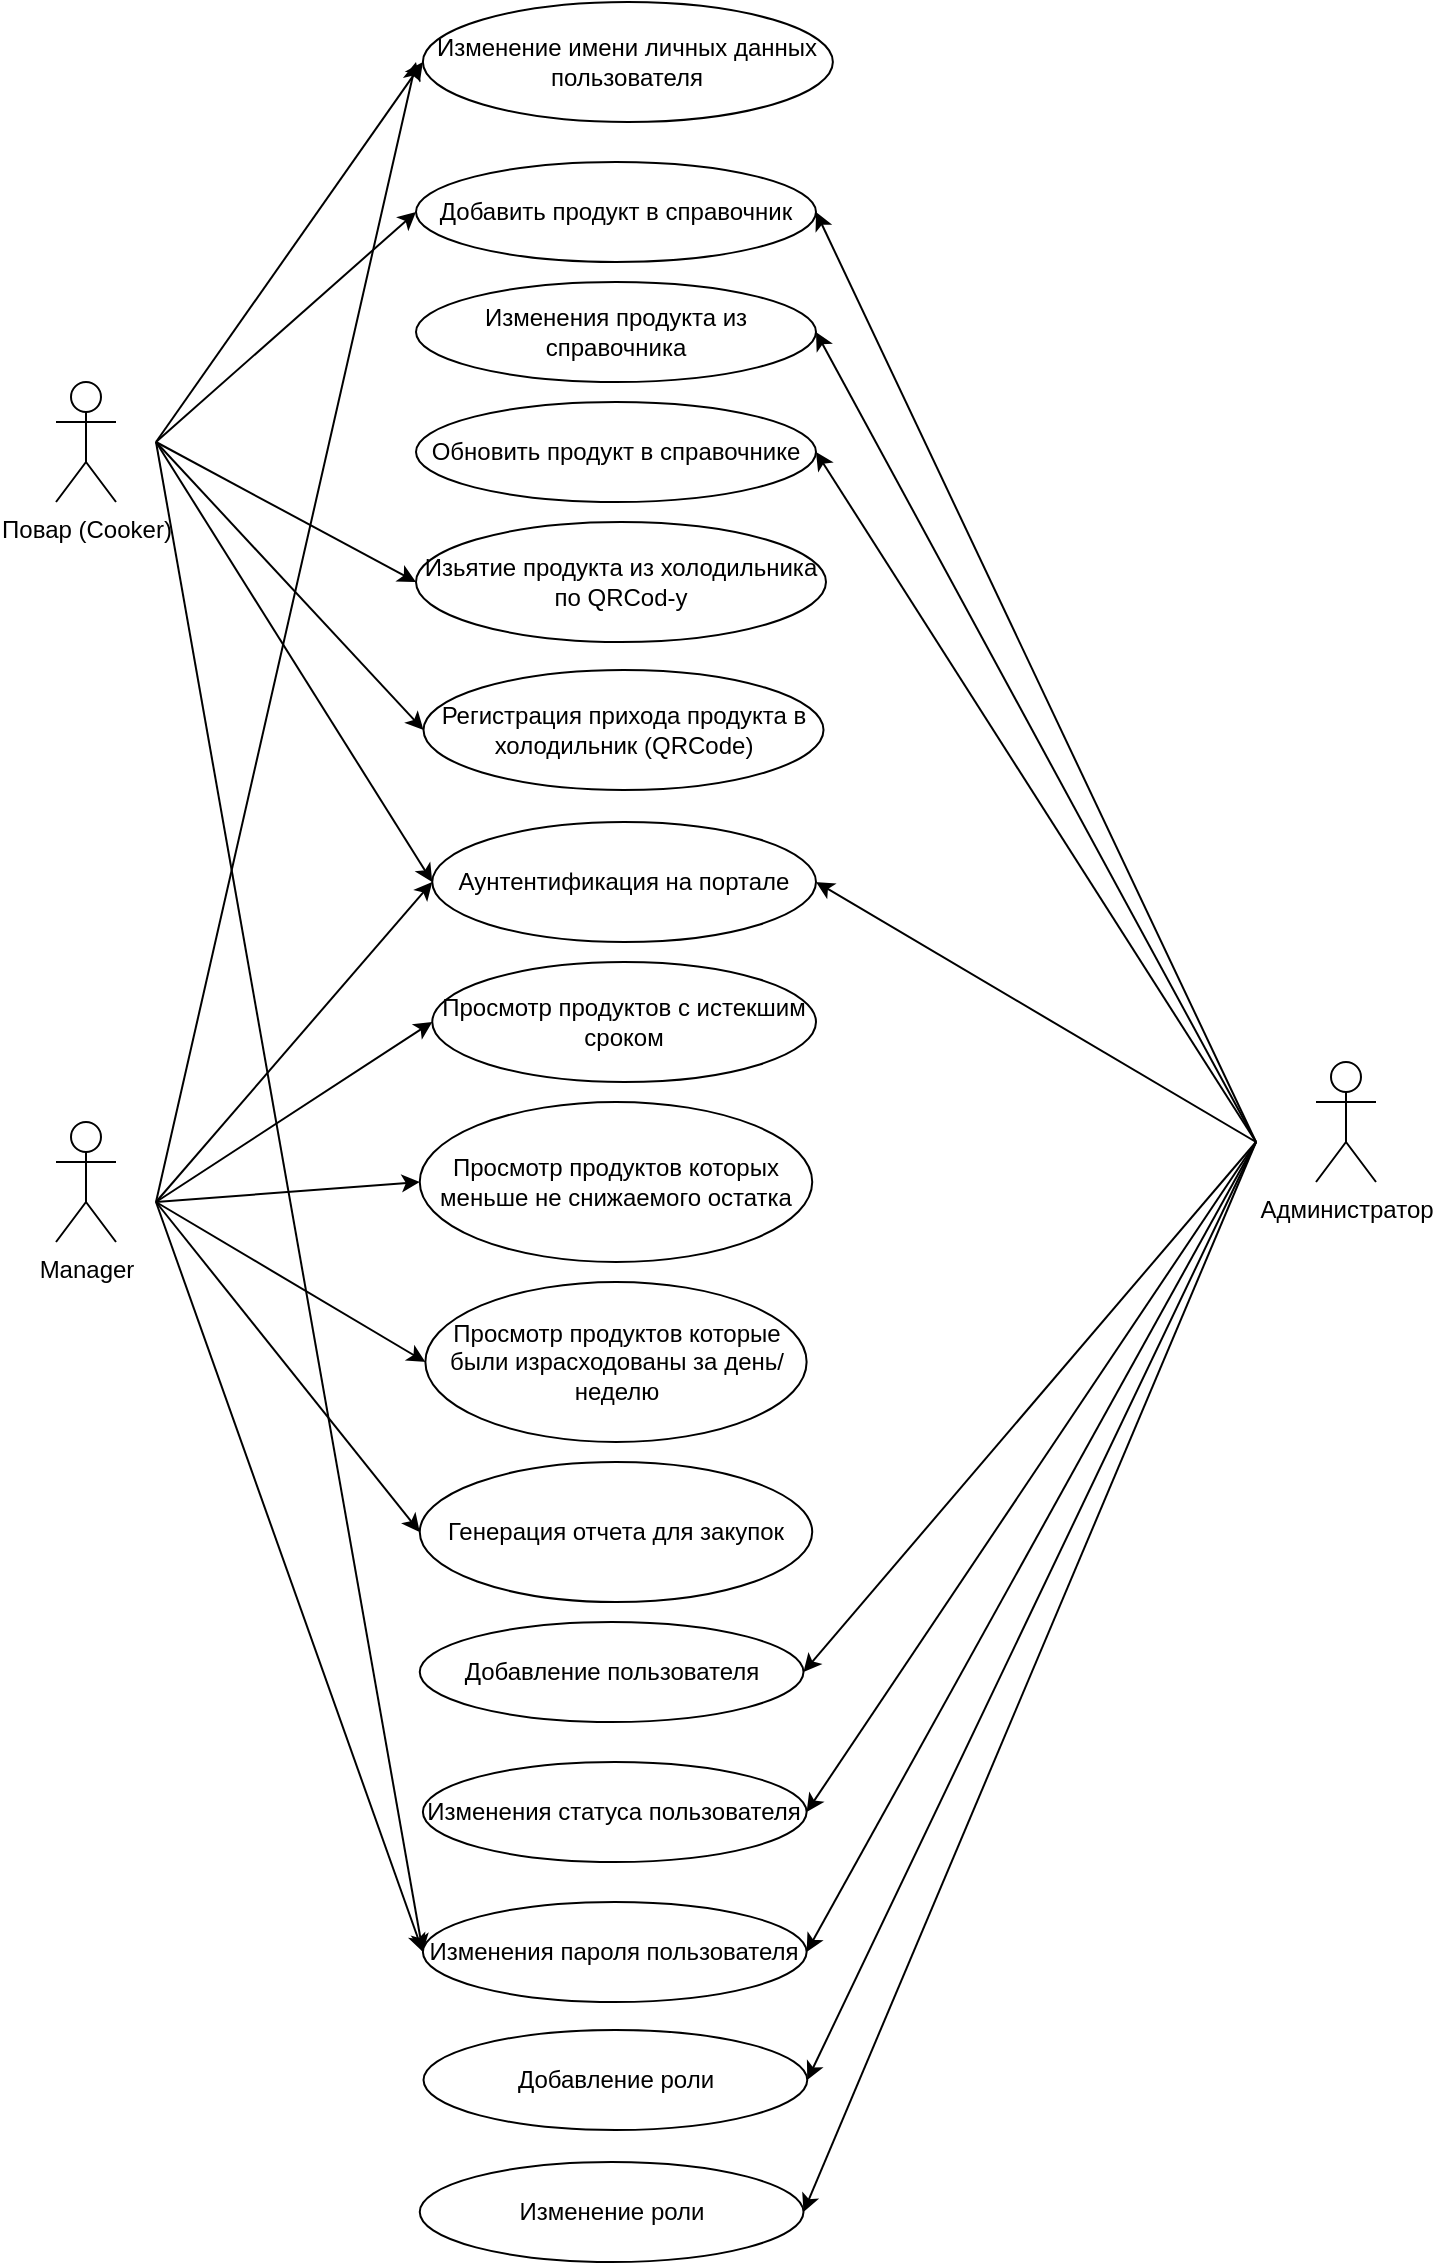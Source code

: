 <mxfile version="22.0.0" type="device">
  <diagram name="Page-1" id="74r6GqKseW1ZBHL3_Kx6">
    <mxGraphModel dx="1418" dy="1920" grid="1" gridSize="10" guides="1" tooltips="1" connect="1" arrows="1" fold="1" page="1" pageScale="1" pageWidth="850" pageHeight="1100" math="0" shadow="0">
      <root>
        <mxCell id="0" />
        <mxCell id="1" parent="0" />
        <mxCell id="Y4evNO7yruC4WlRX7LQl-1" value="Manager" style="shape=umlActor;verticalLabelPosition=bottom;verticalAlign=top;html=1;outlineConnect=0;" parent="1" vertex="1">
          <mxGeometry x="60" y="520" width="30" height="60" as="geometry" />
        </mxCell>
        <mxCell id="Y4evNO7yruC4WlRX7LQl-2" value="Повар (Cooker)" style="shape=umlActor;verticalLabelPosition=bottom;verticalAlign=top;html=1;outlineConnect=0;" parent="1" vertex="1">
          <mxGeometry x="60" y="150" width="30" height="60" as="geometry" />
        </mxCell>
        <mxCell id="Y4evNO7yruC4WlRX7LQl-3" value="Добавить продукт в справочник" style="ellipse;whiteSpace=wrap;html=1;" parent="1" vertex="1">
          <mxGeometry x="240" y="40" width="200" height="50" as="geometry" />
        </mxCell>
        <mxCell id="Y4evNO7yruC4WlRX7LQl-4" value="Изменения продукта из справочника" style="ellipse;whiteSpace=wrap;html=1;" parent="1" vertex="1">
          <mxGeometry x="240" y="100" width="200" height="50" as="geometry" />
        </mxCell>
        <mxCell id="Y4evNO7yruC4WlRX7LQl-5" value="Обновить продукт в справочнике" style="ellipse;whiteSpace=wrap;html=1;" parent="1" vertex="1">
          <mxGeometry x="240" y="160" width="200" height="50" as="geometry" />
        </mxCell>
        <mxCell id="Y4evNO7yruC4WlRX7LQl-11" value="" style="endArrow=classic;html=1;rounded=0;entryX=0;entryY=0.5;entryDx=0;entryDy=0;" parent="1" target="Y4evNO7yruC4WlRX7LQl-3" edge="1">
          <mxGeometry width="50" height="50" relative="1" as="geometry">
            <mxPoint x="110" y="180" as="sourcePoint" />
            <mxPoint x="230" y="70" as="targetPoint" />
          </mxGeometry>
        </mxCell>
        <mxCell id="Y4evNO7yruC4WlRX7LQl-12" value="Изьятие продукта из холодильника по QRCod-у" style="ellipse;whiteSpace=wrap;html=1;" parent="1" vertex="1">
          <mxGeometry x="240" y="220" width="205" height="60" as="geometry" />
        </mxCell>
        <mxCell id="Y4evNO7yruC4WlRX7LQl-13" value="Регистрация прихода продукта в холодильник (QRCode)" style="ellipse;whiteSpace=wrap;html=1;" parent="1" vertex="1">
          <mxGeometry x="243.76" y="294" width="200" height="60" as="geometry" />
        </mxCell>
        <mxCell id="Y4evNO7yruC4WlRX7LQl-14" value="Просмотр продуктов с истекшим сроком" style="ellipse;whiteSpace=wrap;html=1;" parent="1" vertex="1">
          <mxGeometry x="248.13" y="440" width="191.87" height="60" as="geometry" />
        </mxCell>
        <mxCell id="Y4evNO7yruC4WlRX7LQl-15" value="Просмотр продуктов которых меньше не снижаемого остатка" style="ellipse;whiteSpace=wrap;html=1;" parent="1" vertex="1">
          <mxGeometry x="241.88" y="510" width="196.24" height="80" as="geometry" />
        </mxCell>
        <mxCell id="Y4evNO7yruC4WlRX7LQl-18" value="" style="endArrow=classic;html=1;rounded=0;entryX=0;entryY=0.5;entryDx=0;entryDy=0;" parent="1" target="Y4evNO7yruC4WlRX7LQl-12" edge="1">
          <mxGeometry width="50" height="50" relative="1" as="geometry">
            <mxPoint x="110" y="180" as="sourcePoint" />
            <mxPoint x="230" y="250" as="targetPoint" />
          </mxGeometry>
        </mxCell>
        <mxCell id="Y4evNO7yruC4WlRX7LQl-19" value="Аунтентификация на портале" style="ellipse;whiteSpace=wrap;html=1;" parent="1" vertex="1">
          <mxGeometry x="248.13" y="370" width="191.87" height="60" as="geometry" />
        </mxCell>
        <mxCell id="Y4evNO7yruC4WlRX7LQl-20" value="" style="endArrow=classic;html=1;rounded=0;entryX=0;entryY=0.5;entryDx=0;entryDy=0;" parent="1" target="Y4evNO7yruC4WlRX7LQl-19" edge="1">
          <mxGeometry width="50" height="50" relative="1" as="geometry">
            <mxPoint x="110" y="180" as="sourcePoint" />
            <mxPoint x="130" y="280" as="targetPoint" />
          </mxGeometry>
        </mxCell>
        <mxCell id="Y4evNO7yruC4WlRX7LQl-21" value="Администратор" style="shape=umlActor;verticalLabelPosition=bottom;verticalAlign=top;html=1;outlineConnect=0;" parent="1" vertex="1">
          <mxGeometry x="690" y="490" width="30" height="60" as="geometry" />
        </mxCell>
        <mxCell id="Y4evNO7yruC4WlRX7LQl-22" value="" style="endArrow=classic;html=1;rounded=0;entryX=1;entryY=0.5;entryDx=0;entryDy=0;" parent="1" target="Y4evNO7yruC4WlRX7LQl-4" edge="1">
          <mxGeometry width="50" height="50" relative="1" as="geometry">
            <mxPoint x="660" y="530" as="sourcePoint" />
            <mxPoint x="590" y="160" as="targetPoint" />
          </mxGeometry>
        </mxCell>
        <mxCell id="Y4evNO7yruC4WlRX7LQl-23" value="" style="endArrow=classic;html=1;rounded=0;entryX=1;entryY=0.5;entryDx=0;entryDy=0;" parent="1" target="Y4evNO7yruC4WlRX7LQl-3" edge="1">
          <mxGeometry width="50" height="50" relative="1" as="geometry">
            <mxPoint x="660" y="530" as="sourcePoint" />
            <mxPoint x="450" y="340" as="targetPoint" />
          </mxGeometry>
        </mxCell>
        <mxCell id="Y4evNO7yruC4WlRX7LQl-25" value="" style="endArrow=classic;html=1;rounded=0;entryX=1;entryY=0.5;entryDx=0;entryDy=0;" parent="1" target="Y4evNO7yruC4WlRX7LQl-5" edge="1">
          <mxGeometry width="50" height="50" relative="1" as="geometry">
            <mxPoint x="660" y="530" as="sourcePoint" />
            <mxPoint x="450" y="280" as="targetPoint" />
          </mxGeometry>
        </mxCell>
        <mxCell id="Y4evNO7yruC4WlRX7LQl-26" value="Просмотр продуктов которые были израсходованы за день/неделю" style="ellipse;whiteSpace=wrap;html=1;" parent="1" vertex="1">
          <mxGeometry x="244.69" y="600" width="190.62" height="80" as="geometry" />
        </mxCell>
        <mxCell id="Y4evNO7yruC4WlRX7LQl-29" value="" style="endArrow=classic;html=1;rounded=0;entryX=0;entryY=0.5;entryDx=0;entryDy=0;" parent="1" target="Y4evNO7yruC4WlRX7LQl-13" edge="1">
          <mxGeometry width="50" height="50" relative="1" as="geometry">
            <mxPoint x="110" y="180" as="sourcePoint" />
            <mxPoint x="450" y="280" as="targetPoint" />
          </mxGeometry>
        </mxCell>
        <mxCell id="Y4evNO7yruC4WlRX7LQl-31" value="" style="endArrow=classic;html=1;rounded=0;entryX=1;entryY=0.5;entryDx=0;entryDy=0;" parent="1" target="Y4evNO7yruC4WlRX7LQl-19" edge="1">
          <mxGeometry width="50" height="50" relative="1" as="geometry">
            <mxPoint x="660" y="530" as="sourcePoint" />
            <mxPoint x="450" y="480" as="targetPoint" />
          </mxGeometry>
        </mxCell>
        <mxCell id="Y4evNO7yruC4WlRX7LQl-32" value="" style="endArrow=classic;html=1;rounded=0;entryX=0;entryY=0.5;entryDx=0;entryDy=0;" parent="1" target="Y4evNO7yruC4WlRX7LQl-14" edge="1">
          <mxGeometry width="50" height="50" relative="1" as="geometry">
            <mxPoint x="110" y="560" as="sourcePoint" />
            <mxPoint x="450" y="580" as="targetPoint" />
          </mxGeometry>
        </mxCell>
        <mxCell id="Y4evNO7yruC4WlRX7LQl-33" value="" style="endArrow=classic;html=1;rounded=0;entryX=0;entryY=0.5;entryDx=0;entryDy=0;" parent="1" target="Y4evNO7yruC4WlRX7LQl-15" edge="1">
          <mxGeometry width="50" height="50" relative="1" as="geometry">
            <mxPoint x="110" y="560" as="sourcePoint" />
            <mxPoint x="450" y="580" as="targetPoint" />
          </mxGeometry>
        </mxCell>
        <mxCell id="Y4evNO7yruC4WlRX7LQl-34" value="" style="endArrow=classic;html=1;rounded=0;entryX=0;entryY=0.5;entryDx=0;entryDy=0;" parent="1" target="Y4evNO7yruC4WlRX7LQl-26" edge="1">
          <mxGeometry width="50" height="50" relative="1" as="geometry">
            <mxPoint x="110" y="560" as="sourcePoint" />
            <mxPoint x="450" y="580" as="targetPoint" />
          </mxGeometry>
        </mxCell>
        <mxCell id="Y4evNO7yruC4WlRX7LQl-35" value="" style="endArrow=classic;html=1;rounded=0;entryX=0;entryY=0.5;entryDx=0;entryDy=0;" parent="1" target="Y4evNO7yruC4WlRX7LQl-19" edge="1">
          <mxGeometry width="50" height="50" relative="1" as="geometry">
            <mxPoint x="110" y="560" as="sourcePoint" />
            <mxPoint x="210" y="400" as="targetPoint" />
          </mxGeometry>
        </mxCell>
        <mxCell id="Y4evNO7yruC4WlRX7LQl-36" value="Генерация отчета для закупок" style="ellipse;whiteSpace=wrap;html=1;" parent="1" vertex="1">
          <mxGeometry x="241.88" y="690" width="196.24" height="70" as="geometry" />
        </mxCell>
        <mxCell id="Y4evNO7yruC4WlRX7LQl-37" value="" style="endArrow=classic;html=1;rounded=0;entryX=0;entryY=0.5;entryDx=0;entryDy=0;" parent="1" target="Y4evNO7yruC4WlRX7LQl-36" edge="1">
          <mxGeometry width="50" height="50" relative="1" as="geometry">
            <mxPoint x="110" y="560" as="sourcePoint" />
            <mxPoint x="450" y="540" as="targetPoint" />
          </mxGeometry>
        </mxCell>
        <mxCell id="Y4evNO7yruC4WlRX7LQl-38" value="Добавление пользователя" style="ellipse;whiteSpace=wrap;html=1;" parent="1" vertex="1">
          <mxGeometry x="241.88" y="770" width="191.87" height="50" as="geometry" />
        </mxCell>
        <mxCell id="Y4evNO7yruC4WlRX7LQl-39" value="Изменения статуса пользователя" style="ellipse;whiteSpace=wrap;html=1;" parent="1" vertex="1">
          <mxGeometry x="243.44" y="840" width="191.87" height="50" as="geometry" />
        </mxCell>
        <mxCell id="Y4evNO7yruC4WlRX7LQl-40" value="" style="endArrow=classic;html=1;rounded=0;entryX=1;entryY=0.5;entryDx=0;entryDy=0;" parent="1" target="Y4evNO7yruC4WlRX7LQl-38" edge="1">
          <mxGeometry width="50" height="50" relative="1" as="geometry">
            <mxPoint x="660" y="530" as="sourcePoint" />
            <mxPoint x="450" y="650" as="targetPoint" />
          </mxGeometry>
        </mxCell>
        <mxCell id="Y4evNO7yruC4WlRX7LQl-41" value="" style="endArrow=classic;html=1;rounded=0;entryX=1;entryY=0.5;entryDx=0;entryDy=0;" parent="1" target="Y4evNO7yruC4WlRX7LQl-39" edge="1">
          <mxGeometry width="50" height="50" relative="1" as="geometry">
            <mxPoint x="660" y="530" as="sourcePoint" />
            <mxPoint x="450" y="650" as="targetPoint" />
          </mxGeometry>
        </mxCell>
        <mxCell id="128co6kximFuNbF4X-As-1" value="Изменения пароля пользователя" style="ellipse;whiteSpace=wrap;html=1;" parent="1" vertex="1">
          <mxGeometry x="243.44" y="910" width="191.87" height="50" as="geometry" />
        </mxCell>
        <mxCell id="128co6kximFuNbF4X-As-2" value="" style="endArrow=classic;html=1;rounded=0;entryX=1;entryY=0.5;entryDx=0;entryDy=0;" parent="1" target="128co6kximFuNbF4X-As-1" edge="1">
          <mxGeometry width="50" height="50" relative="1" as="geometry">
            <mxPoint x="660" y="530" as="sourcePoint" />
            <mxPoint x="450" y="700" as="targetPoint" />
          </mxGeometry>
        </mxCell>
        <mxCell id="128co6kximFuNbF4X-As-3" value="" style="endArrow=classic;html=1;rounded=0;entryX=0;entryY=0.5;entryDx=0;entryDy=0;" parent="1" target="128co6kximFuNbF4X-As-1" edge="1">
          <mxGeometry width="50" height="50" relative="1" as="geometry">
            <mxPoint x="110" y="560" as="sourcePoint" />
            <mxPoint x="450" y="700" as="targetPoint" />
          </mxGeometry>
        </mxCell>
        <mxCell id="128co6kximFuNbF4X-As-4" value="" style="endArrow=classic;html=1;rounded=0;entryX=0;entryY=0.5;entryDx=0;entryDy=0;" parent="1" target="128co6kximFuNbF4X-As-1" edge="1">
          <mxGeometry width="50" height="50" relative="1" as="geometry">
            <mxPoint x="110" y="180" as="sourcePoint" />
            <mxPoint x="240" y="930" as="targetPoint" />
          </mxGeometry>
        </mxCell>
        <mxCell id="url0EwdGMdC3LkoCiHMO-1" value="Добавление роли" style="ellipse;whiteSpace=wrap;html=1;" parent="1" vertex="1">
          <mxGeometry x="243.76" y="974" width="191.87" height="50" as="geometry" />
        </mxCell>
        <mxCell id="url0EwdGMdC3LkoCiHMO-2" value="Изменение роли" style="ellipse;whiteSpace=wrap;html=1;" parent="1" vertex="1">
          <mxGeometry x="241.88" y="1040" width="191.87" height="50" as="geometry" />
        </mxCell>
        <mxCell id="url0EwdGMdC3LkoCiHMO-3" value="" style="endArrow=classic;html=1;rounded=0;entryX=1;entryY=0.5;entryDx=0;entryDy=0;" parent="1" target="url0EwdGMdC3LkoCiHMO-1" edge="1">
          <mxGeometry width="50" height="50" relative="1" as="geometry">
            <mxPoint x="660" y="530" as="sourcePoint" />
            <mxPoint x="450" y="800" as="targetPoint" />
          </mxGeometry>
        </mxCell>
        <mxCell id="url0EwdGMdC3LkoCiHMO-4" value="" style="endArrow=classic;html=1;rounded=0;entryX=1;entryY=0.5;entryDx=0;entryDy=0;" parent="1" target="url0EwdGMdC3LkoCiHMO-2" edge="1">
          <mxGeometry width="50" height="50" relative="1" as="geometry">
            <mxPoint x="660" y="530" as="sourcePoint" />
            <mxPoint x="450" y="800" as="targetPoint" />
          </mxGeometry>
        </mxCell>
        <mxCell id="url0EwdGMdC3LkoCiHMO-5" value="Изменение имени личных данных пользователя" style="ellipse;whiteSpace=wrap;html=1;" parent="1" vertex="1">
          <mxGeometry x="243.44" y="-40" width="205" height="60" as="geometry" />
        </mxCell>
        <mxCell id="url0EwdGMdC3LkoCiHMO-6" value="" style="endArrow=classic;html=1;rounded=0;entryX=0;entryY=0.5;entryDx=0;entryDy=0;" parent="1" target="url0EwdGMdC3LkoCiHMO-5" edge="1">
          <mxGeometry width="50" height="50" relative="1" as="geometry">
            <mxPoint x="110" y="180" as="sourcePoint" />
            <mxPoint x="450" y="190" as="targetPoint" />
          </mxGeometry>
        </mxCell>
        <mxCell id="url0EwdGMdC3LkoCiHMO-7" value="" style="endArrow=classic;html=1;rounded=0;" parent="1" edge="1">
          <mxGeometry width="50" height="50" relative="1" as="geometry">
            <mxPoint x="110" y="560" as="sourcePoint" />
            <mxPoint x="240" y="-10" as="targetPoint" />
          </mxGeometry>
        </mxCell>
      </root>
    </mxGraphModel>
  </diagram>
</mxfile>
